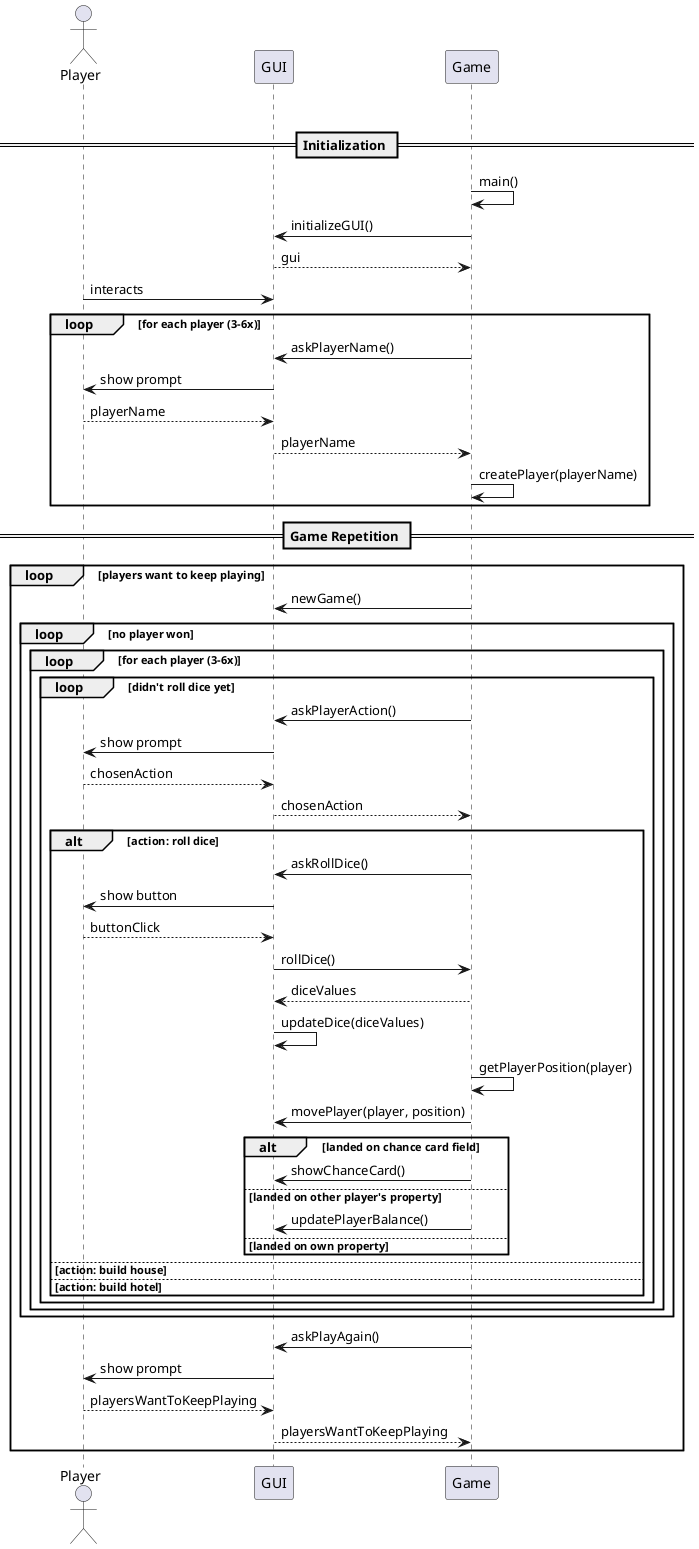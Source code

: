 @startuml
'https://plantuml.com/sequence-diagram

actor Player
Player -[hidden]-> GUI
GUI -[hidden]-> Game

== Initialization ==

Game -> Game : main()

GUI <- Game : initializeGUI()
GUI --> Game : gui
Player -> GUI : interacts

loop for each player (3-6x)
    GUI <- Game : askPlayerName()
    Player <- GUI : show prompt
    Player --> GUI : playerName
    GUI --> Game : playerName
    Game -> Game : createPlayer(playerName)
end

== Game Repetition ==

loop players want to keep playing
    GUI <- Game : newGame()
    loop no player won
        loop for each player (3-6x)
            loop didn't roll dice yet
                GUI <- Game : askPlayerAction()
                Player <- GUI : show prompt
                Player --> GUI : chosenAction
                GUI --> Game : chosenAction
                alt action: roll dice
                    GUI <- Game : askRollDice()
                    Player <- GUI : show button
                    Player --> GUI : buttonClick
                    GUI -> Game : rollDice()
                    GUI <-- Game : diceValues
                    GUI -> GUI : updateDice(diceValues)
                    Game -> Game : getPlayerPosition(player)
                    GUI <- Game : movePlayer(player, position)

                    alt landed on chance card field
                        GUI <- Game : showChanceCard()
                    else landed on other player's property
                        GUI <- Game : updatePlayerBalance()
                    else landed on own property
                    end
                else action: build house
                else action: build hotel
                end
            end
        end
    end
    GUI <- Game : askPlayAgain()
    Player <- GUI : show prompt
    Player --> GUI : playersWantToKeepPlaying
    GUI --> Game : playersWantToKeepPlaying
end

@enduml